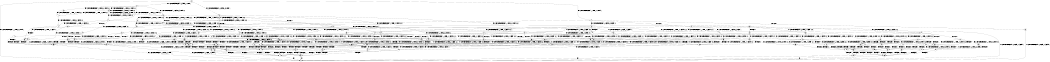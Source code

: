 digraph BCG {
size = "7, 10.5";
center = TRUE;
node [shape = circle];
0 [peripheries = 2];
0 -> 1 [label = "EX !0 !ATOMIC_EXCH_BRANCH (1, +1, TRUE, +0, 2, TRUE) !::"];
0 -> 2 [label = "EX !1 !ATOMIC_EXCH_BRANCH (1, +0, TRUE, +0, 1, TRUE) !::"];
0 -> 3 [label = "EX !2 !ATOMIC_EXCH_BRANCH (1, +0, FALSE, +0, 3, TRUE) !::"];
0 -> 4 [label = "EX !0 !ATOMIC_EXCH_BRANCH (1, +1, TRUE, +0, 2, TRUE) !::"];
2 -> 5 [label = "EX !1 !ATOMIC_EXCH_BRANCH (1, +0, TRUE, +0, 1, TRUE) !:0:1:"];
2 -> 6 [label = "EX !2 !ATOMIC_EXCH_BRANCH (1, +0, FALSE, +0, 3, TRUE) !:0:1:"];
2 -> 7 [label = "EX !0 !ATOMIC_EXCH_BRANCH (1, +1, TRUE, +0, 2, TRUE) !:0:1:"];
2 -> 8 [label = "EX !1 !ATOMIC_EXCH_BRANCH (1, +0, TRUE, +0, 1, TRUE) !:0:1:"];
3 -> 9 [label = "EX !0 !ATOMIC_EXCH_BRANCH (1, +1, TRUE, +0, 2, TRUE) !:0:1:2:"];
3 -> 10 [label = "TERMINATE !2"];
3 -> 11 [label = "EX !1 !ATOMIC_EXCH_BRANCH (1, +0, TRUE, +0, 1, TRUE) !:0:1:2:"];
3 -> 12 [label = "EX !0 !ATOMIC_EXCH_BRANCH (1, +1, TRUE, +0, 2, TRUE) !:0:1:2:"];
4 -> 13 [label = "TERMINATE !0"];
4 -> 14 [label = "TERMINATE !0"];
4 -> 15 [label = "EX !1 !ATOMIC_EXCH_BRANCH (1, +0, TRUE, +0, 1, FALSE) !:0:"];
4 -> 16 [label = "EX !2 !ATOMIC_EXCH_BRANCH (1, +0, FALSE, +0, 3, FALSE) !:0:"];
5 -> 17 [label = "EX !0 !ATOMIC_EXCH_BRANCH (1, +1, TRUE, +0, 2, TRUE) !:0:1:"];
6 -> 18 [label = "EX !1 !ATOMIC_EXCH_BRANCH (1, +0, TRUE, +0, 1, TRUE) !:0:1:2:"];
6 -> 19 [label = "TERMINATE !2"];
6 -> 20 [label = "EX !0 !ATOMIC_EXCH_BRANCH (1, +1, TRUE, +0, 2, TRUE) !:0:1:2:"];
6 -> 11 [label = "EX !1 !ATOMIC_EXCH_BRANCH (1, +0, TRUE, +0, 1, TRUE) !:0:1:2:"];
7 -> 21 [label = "EX !1 !ATOMIC_EXCH_BRANCH (1, +0, TRUE, +0, 1, FALSE) !:0:1:"];
7 -> 22 [label = "TERMINATE !0"];
7 -> 23 [label = "EX !2 !ATOMIC_EXCH_BRANCH (1, +0, FALSE, +0, 3, FALSE) !:0:1:"];
7 -> 24 [label = "EX !1 !ATOMIC_EXCH_BRANCH (1, +0, TRUE, +0, 1, FALSE) !:0:1:"];
8 -> 17 [label = "EX !0 !ATOMIC_EXCH_BRANCH (1, +1, TRUE, +0, 2, TRUE) !:0:1:"];
8 -> 6 [label = "EX !2 !ATOMIC_EXCH_BRANCH (1, +0, FALSE, +0, 3, TRUE) !:0:1:"];
8 -> 7 [label = "EX !0 !ATOMIC_EXCH_BRANCH (1, +1, TRUE, +0, 2, TRUE) !:0:1:"];
8 -> 8 [label = "EX !1 !ATOMIC_EXCH_BRANCH (1, +0, TRUE, +0, 1, TRUE) !:0:1:"];
9 -> 25 [label = "EX !1 !ATOMIC_EXCH_BRANCH (1, +0, TRUE, +0, 1, FALSE) !:0:1:2:"];
10 -> 26 [label = "EX !0 !ATOMIC_EXCH_BRANCH (1, +1, TRUE, +0, 2, TRUE) !:0:1:"];
10 -> 27 [label = "EX !1 !ATOMIC_EXCH_BRANCH (1, +0, TRUE, +0, 1, TRUE) !:0:1:"];
10 -> 28 [label = "EX !0 !ATOMIC_EXCH_BRANCH (1, +1, TRUE, +0, 2, TRUE) !:0:1:"];
11 -> 29 [label = "EX !0 !ATOMIC_EXCH_BRANCH (1, +1, TRUE, +0, 2, TRUE) !:0:1:2:"];
11 -> 19 [label = "TERMINATE !2"];
11 -> 20 [label = "EX !0 !ATOMIC_EXCH_BRANCH (1, +1, TRUE, +0, 2, TRUE) !:0:1:2:"];
11 -> 11 [label = "EX !1 !ATOMIC_EXCH_BRANCH (1, +0, TRUE, +0, 1, TRUE) !:0:1:2:"];
12 -> 25 [label = "EX !1 !ATOMIC_EXCH_BRANCH (1, +0, TRUE, +0, 1, FALSE) !:0:1:2:"];
12 -> 30 [label = "TERMINATE !2"];
12 -> 31 [label = "TERMINATE !0"];
12 -> 32 [label = "EX !1 !ATOMIC_EXCH_BRANCH (1, +0, TRUE, +0, 1, FALSE) !:0:1:2:"];
13 -> 1 [label = "EX !2 !ATOMIC_EXCH_BRANCH (1, +0, FALSE, +0, 3, FALSE) !::"];
14 -> 1 [label = "EX !2 !ATOMIC_EXCH_BRANCH (1, +0, FALSE, +0, 3, FALSE) !::"];
14 -> 33 [label = "EX !1 !ATOMIC_EXCH_BRANCH (1, +0, TRUE, +0, 1, FALSE) !::"];
14 -> 34 [label = "EX !2 !ATOMIC_EXCH_BRANCH (1, +0, FALSE, +0, 3, FALSE) !::"];
15 -> 35 [label = "TERMINATE !0"];
15 -> 36 [label = "TERMINATE !1"];
15 -> 37 [label = "TERMINATE !0"];
15 -> 38 [label = "EX !2 !ATOMIC_EXCH_BRANCH (1, +0, FALSE, +0, 3, TRUE) !:0:1:"];
16 -> 39 [label = "EX !2 !ATOMIC_EXCH_BRANCH (1, +1, TRUE, +0, 3, FALSE) !:0:1:2:"];
16 -> 40 [label = "TERMINATE !0"];
16 -> 41 [label = "EX !1 !ATOMIC_EXCH_BRANCH (1, +0, TRUE, +0, 1, FALSE) !:0:1:2:"];
16 -> 42 [label = "EX !2 !ATOMIC_EXCH_BRANCH (1, +1, TRUE, +0, 3, FALSE) !:0:1:2:"];
17 -> 21 [label = "EX !1 !ATOMIC_EXCH_BRANCH (1, +0, TRUE, +0, 1, FALSE) !:0:1:"];
18 -> 29 [label = "EX !0 !ATOMIC_EXCH_BRANCH (1, +1, TRUE, +0, 2, TRUE) !:0:1:2:"];
19 -> 43 [label = "EX !1 !ATOMIC_EXCH_BRANCH (1, +0, TRUE, +0, 1, TRUE) !:0:1:"];
19 -> 44 [label = "EX !0 !ATOMIC_EXCH_BRANCH (1, +1, TRUE, +0, 2, TRUE) !:0:1:"];
19 -> 27 [label = "EX !1 !ATOMIC_EXCH_BRANCH (1, +0, TRUE, +0, 1, TRUE) !:0:1:"];
20 -> 25 [label = "EX !1 !ATOMIC_EXCH_BRANCH (1, +0, TRUE, +0, 1, FALSE) !:0:1:2:"];
20 -> 45 [label = "TERMINATE !2"];
20 -> 46 [label = "TERMINATE !0"];
20 -> 32 [label = "EX !1 !ATOMIC_EXCH_BRANCH (1, +0, TRUE, +0, 1, FALSE) !:0:1:2:"];
21 -> 35 [label = "TERMINATE !0"];
22 -> 47 [label = "EX !1 !ATOMIC_EXCH_BRANCH (1, +0, TRUE, +0, 1, FALSE) !:1:"];
22 -> 48 [label = "EX !2 !ATOMIC_EXCH_BRANCH (1, +0, FALSE, +0, 3, FALSE) !:1:"];
22 -> 49 [label = "EX !1 !ATOMIC_EXCH_BRANCH (1, +0, TRUE, +0, 1, FALSE) !:1:"];
23 -> 50 [label = "EX !1 !ATOMIC_EXCH_BRANCH (1, +0, TRUE, +0, 1, FALSE) !:0:1:2:"];
23 -> 51 [label = "TERMINATE !0"];
23 -> 52 [label = "EX !2 !ATOMIC_EXCH_BRANCH (1, +1, TRUE, +0, 3, FALSE) !:0:1:2:"];
23 -> 41 [label = "EX !1 !ATOMIC_EXCH_BRANCH (1, +0, TRUE, +0, 1, FALSE) !:0:1:2:"];
24 -> 35 [label = "TERMINATE !0"];
24 -> 36 [label = "TERMINATE !1"];
24 -> 37 [label = "TERMINATE !0"];
24 -> 38 [label = "EX !2 !ATOMIC_EXCH_BRANCH (1, +0, FALSE, +0, 3, TRUE) !:0:1:"];
25 -> 53 [label = "TERMINATE !0"];
26 -> 54 [label = "EX !1 !ATOMIC_EXCH_BRANCH (1, +0, TRUE, +0, 1, FALSE) !:0:1:"];
27 -> 55 [label = "EX !0 !ATOMIC_EXCH_BRANCH (1, +1, TRUE, +0, 2, TRUE) !:0:1:"];
27 -> 44 [label = "EX !0 !ATOMIC_EXCH_BRANCH (1, +1, TRUE, +0, 2, TRUE) !:0:1:"];
27 -> 27 [label = "EX !1 !ATOMIC_EXCH_BRANCH (1, +0, TRUE, +0, 1, TRUE) !:0:1:"];
28 -> 54 [label = "EX !1 !ATOMIC_EXCH_BRANCH (1, +0, TRUE, +0, 1, FALSE) !:0:1:"];
28 -> 56 [label = "TERMINATE !0"];
28 -> 57 [label = "EX !1 !ATOMIC_EXCH_BRANCH (1, +0, TRUE, +0, 1, FALSE) !:0:1:"];
29 -> 25 [label = "EX !1 !ATOMIC_EXCH_BRANCH (1, +0, TRUE, +0, 1, FALSE) !:0:1:2:"];
30 -> 54 [label = "EX !1 !ATOMIC_EXCH_BRANCH (1, +0, TRUE, +0, 1, FALSE) !:0:1:"];
30 -> 56 [label = "TERMINATE !0"];
30 -> 57 [label = "EX !1 !ATOMIC_EXCH_BRANCH (1, +0, TRUE, +0, 1, FALSE) !:0:1:"];
31 -> 58 [label = "EX !1 !ATOMIC_EXCH_BRANCH (1, +0, TRUE, +0, 1, FALSE) !:1:2:"];
31 -> 56 [label = "TERMINATE !2"];
31 -> 59 [label = "EX !1 !ATOMIC_EXCH_BRANCH (1, +0, TRUE, +0, 1, FALSE) !:1:2:"];
32 -> 53 [label = "TERMINATE !0"];
32 -> 60 [label = "TERMINATE !1"];
32 -> 61 [label = "TERMINATE !2"];
32 -> 62 [label = "TERMINATE !0"];
33 -> 63 [label = "TERMINATE !1"];
33 -> 64 [label = "TERMINATE !1"];
33 -> 65 [label = "EX !2 !ATOMIC_EXCH_BRANCH (1, +0, FALSE, +0, 3, TRUE) !:1:"];
34 -> 66 [label = "EX !2 !ATOMIC_EXCH_BRANCH (1, +1, TRUE, +0, 3, FALSE) !:1:2:"];
34 -> 67 [label = "EX !1 !ATOMIC_EXCH_BRANCH (1, +0, TRUE, +0, 1, FALSE) !:1:2:"];
34 -> 68 [label = "EX !2 !ATOMIC_EXCH_BRANCH (1, +1, TRUE, +0, 3, FALSE) !:1:2:"];
35 -> 63 [label = "TERMINATE !1"];
36 -> 63 [label = "TERMINATE !0"];
36 -> 64 [label = "TERMINATE !0"];
36 -> 69 [label = "EX !2 !ATOMIC_EXCH_BRANCH (1, +0, FALSE, +0, 3, TRUE) !:0:"];
37 -> 63 [label = "TERMINATE !1"];
37 -> 64 [label = "TERMINATE !1"];
37 -> 65 [label = "EX !2 !ATOMIC_EXCH_BRANCH (1, +0, FALSE, +0, 3, TRUE) !:1:"];
38 -> 53 [label = "TERMINATE !0"];
38 -> 60 [label = "TERMINATE !1"];
38 -> 61 [label = "TERMINATE !2"];
38 -> 62 [label = "TERMINATE !0"];
39 -> 25 [label = "EX !1 !ATOMIC_EXCH_BRANCH (1, +0, TRUE, +0, 1, FALSE) !:0:1:2:"];
40 -> 66 [label = "EX !2 !ATOMIC_EXCH_BRANCH (1, +1, TRUE, +0, 3, FALSE) !:1:2:"];
40 -> 67 [label = "EX !1 !ATOMIC_EXCH_BRANCH (1, +0, TRUE, +0, 1, FALSE) !:1:2:"];
40 -> 68 [label = "EX !2 !ATOMIC_EXCH_BRANCH (1, +1, TRUE, +0, 3, FALSE) !:1:2:"];
41 -> 70 [label = "EX !2 !ATOMIC_EXCH_BRANCH (1, +1, TRUE, +0, 3, TRUE) !:0:1:2:"];
41 -> 71 [label = "TERMINATE !1"];
41 -> 72 [label = "TERMINATE !0"];
41 -> 73 [label = "EX !2 !ATOMIC_EXCH_BRANCH (1, +1, TRUE, +0, 3, TRUE) !:0:1:2:"];
42 -> 25 [label = "EX !1 !ATOMIC_EXCH_BRANCH (1, +0, TRUE, +0, 1, FALSE) !:0:1:2:"];
42 -> 30 [label = "TERMINATE !2"];
42 -> 31 [label = "TERMINATE !0"];
42 -> 32 [label = "EX !1 !ATOMIC_EXCH_BRANCH (1, +0, TRUE, +0, 1, FALSE) !:0:1:2:"];
43 -> 55 [label = "EX !0 !ATOMIC_EXCH_BRANCH (1, +1, TRUE, +0, 2, TRUE) !:0:1:"];
44 -> 54 [label = "EX !1 !ATOMIC_EXCH_BRANCH (1, +0, TRUE, +0, 1, FALSE) !:0:1:"];
44 -> 74 [label = "TERMINATE !0"];
44 -> 57 [label = "EX !1 !ATOMIC_EXCH_BRANCH (1, +0, TRUE, +0, 1, FALSE) !:0:1:"];
45 -> 54 [label = "EX !1 !ATOMIC_EXCH_BRANCH (1, +0, TRUE, +0, 1, FALSE) !:0:1:"];
45 -> 74 [label = "TERMINATE !0"];
45 -> 57 [label = "EX !1 !ATOMIC_EXCH_BRANCH (1, +0, TRUE, +0, 1, FALSE) !:0:1:"];
46 -> 58 [label = "EX !1 !ATOMIC_EXCH_BRANCH (1, +0, TRUE, +0, 1, FALSE) !:1:2:"];
46 -> 74 [label = "TERMINATE !2"];
46 -> 59 [label = "EX !1 !ATOMIC_EXCH_BRANCH (1, +0, TRUE, +0, 1, FALSE) !:1:2:"];
47 -> 63 [label = "TERMINATE !1"];
48 -> 75 [label = "EX !1 !ATOMIC_EXCH_BRANCH (1, +0, TRUE, +0, 1, FALSE) !:1:2:"];
48 -> 76 [label = "EX !2 !ATOMIC_EXCH_BRANCH (1, +1, TRUE, +0, 3, FALSE) !:1:2:"];
48 -> 67 [label = "EX !1 !ATOMIC_EXCH_BRANCH (1, +0, TRUE, +0, 1, FALSE) !:1:2:"];
49 -> 63 [label = "TERMINATE !1"];
49 -> 64 [label = "TERMINATE !1"];
49 -> 65 [label = "EX !2 !ATOMIC_EXCH_BRANCH (1, +0, FALSE, +0, 3, TRUE) !:1:"];
50 -> 70 [label = "EX !2 !ATOMIC_EXCH_BRANCH (1, +1, TRUE, +0, 3, TRUE) !:0:1:2:"];
51 -> 75 [label = "EX !1 !ATOMIC_EXCH_BRANCH (1, +0, TRUE, +0, 1, FALSE) !:1:2:"];
51 -> 76 [label = "EX !2 !ATOMIC_EXCH_BRANCH (1, +1, TRUE, +0, 3, FALSE) !:1:2:"];
51 -> 67 [label = "EX !1 !ATOMIC_EXCH_BRANCH (1, +0, TRUE, +0, 1, FALSE) !:1:2:"];
52 -> 25 [label = "EX !1 !ATOMIC_EXCH_BRANCH (1, +0, TRUE, +0, 1, FALSE) !:0:1:2:"];
52 -> 45 [label = "TERMINATE !2"];
52 -> 46 [label = "TERMINATE !0"];
52 -> 32 [label = "EX !1 !ATOMIC_EXCH_BRANCH (1, +0, TRUE, +0, 1, FALSE) !:0:1:2:"];
53 -> 77 [label = "TERMINATE !2"];
54 -> 77 [label = "TERMINATE !0"];
55 -> 54 [label = "EX !1 !ATOMIC_EXCH_BRANCH (1, +0, TRUE, +0, 1, FALSE) !:0:1:"];
56 -> 78 [label = "EX !1 !ATOMIC_EXCH_BRANCH (1, +0, TRUE, +0, 1, FALSE) !:1:"];
56 -> 79 [label = "EX !1 !ATOMIC_EXCH_BRANCH (1, +0, TRUE, +0, 1, FALSE) !:1:"];
57 -> 77 [label = "TERMINATE !0"];
57 -> 80 [label = "TERMINATE !1"];
57 -> 81 [label = "TERMINATE !0"];
58 -> 77 [label = "TERMINATE !2"];
59 -> 77 [label = "TERMINATE !2"];
59 -> 82 [label = "TERMINATE !1"];
59 -> 81 [label = "TERMINATE !2"];
60 -> 83 [label = "TERMINATE !0"];
60 -> 80 [label = "TERMINATE !2"];
60 -> 82 [label = "TERMINATE !0"];
61 -> 77 [label = "TERMINATE !0"];
61 -> 80 [label = "TERMINATE !1"];
61 -> 81 [label = "TERMINATE !0"];
62 -> 77 [label = "TERMINATE !2"];
62 -> 82 [label = "TERMINATE !1"];
62 -> 81 [label = "TERMINATE !2"];
63 -> 1 [label = "EX !2 !ATOMIC_EXCH_BRANCH (1, +0, FALSE, +0, 3, TRUE) !::"];
64 -> 1 [label = "EX !2 !ATOMIC_EXCH_BRANCH (1, +0, FALSE, +0, 3, TRUE) !::"];
64 -> 84 [label = "EX !2 !ATOMIC_EXCH_BRANCH (1, +0, FALSE, +0, 3, TRUE) !::"];
65 -> 77 [label = "TERMINATE !2"];
65 -> 82 [label = "TERMINATE !1"];
65 -> 81 [label = "TERMINATE !2"];
66 -> 58 [label = "EX !1 !ATOMIC_EXCH_BRANCH (1, +0, TRUE, +0, 1, FALSE) !:1:2:"];
67 -> 85 [label = "EX !2 !ATOMIC_EXCH_BRANCH (1, +1, TRUE, +0, 3, TRUE) !:1:2:"];
67 -> 86 [label = "TERMINATE !1"];
67 -> 87 [label = "EX !2 !ATOMIC_EXCH_BRANCH (1, +1, TRUE, +0, 3, TRUE) !:1:2:"];
68 -> 58 [label = "EX !1 !ATOMIC_EXCH_BRANCH (1, +0, TRUE, +0, 1, FALSE) !:1:2:"];
68 -> 56 [label = "TERMINATE !2"];
68 -> 59 [label = "EX !1 !ATOMIC_EXCH_BRANCH (1, +0, TRUE, +0, 1, FALSE) !:1:2:"];
69 -> 83 [label = "TERMINATE !0"];
69 -> 80 [label = "TERMINATE !2"];
69 -> 82 [label = "TERMINATE !0"];
70 -> 88 [label = "TERMINATE !0"];
71 -> 89 [label = "EX !2 !ATOMIC_EXCH_BRANCH (1, +1, TRUE, +0, 3, TRUE) !:0:2:"];
71 -> 86 [label = "TERMINATE !0"];
71 -> 90 [label = "EX !2 !ATOMIC_EXCH_BRANCH (1, +1, TRUE, +0, 3, TRUE) !:0:2:"];
72 -> 85 [label = "EX !2 !ATOMIC_EXCH_BRANCH (1, +1, TRUE, +0, 3, TRUE) !:1:2:"];
72 -> 86 [label = "TERMINATE !1"];
72 -> 87 [label = "EX !2 !ATOMIC_EXCH_BRANCH (1, +1, TRUE, +0, 3, TRUE) !:1:2:"];
73 -> 88 [label = "TERMINATE !0"];
73 -> 91 [label = "TERMINATE !1"];
73 -> 92 [label = "TERMINATE !2"];
73 -> 93 [label = "TERMINATE !0"];
74 -> 78 [label = "EX !1 !ATOMIC_EXCH_BRANCH (1, +0, TRUE, +0, 1, FALSE) !:1:"];
74 -> 79 [label = "EX !1 !ATOMIC_EXCH_BRANCH (1, +0, TRUE, +0, 1, FALSE) !:1:"];
75 -> 85 [label = "EX !2 !ATOMIC_EXCH_BRANCH (1, +1, TRUE, +0, 3, TRUE) !:1:2:"];
76 -> 58 [label = "EX !1 !ATOMIC_EXCH_BRANCH (1, +0, TRUE, +0, 1, FALSE) !:1:2:"];
76 -> 74 [label = "TERMINATE !2"];
76 -> 59 [label = "EX !1 !ATOMIC_EXCH_BRANCH (1, +0, TRUE, +0, 1, FALSE) !:1:2:"];
77 -> 94 [label = "TERMINATE !1"];
78 -> 94 [label = "TERMINATE !1"];
79 -> 94 [label = "TERMINATE !1"];
79 -> 95 [label = "TERMINATE !1"];
80 -> 94 [label = "TERMINATE !0"];
80 -> 95 [label = "TERMINATE !0"];
81 -> 94 [label = "TERMINATE !1"];
81 -> 95 [label = "TERMINATE !1"];
82 -> 94 [label = "TERMINATE !2"];
82 -> 95 [label = "TERMINATE !2"];
83 -> 94 [label = "TERMINATE !2"];
84 -> 94 [label = "TERMINATE !2"];
84 -> 95 [label = "TERMINATE !2"];
85 -> 96 [label = "TERMINATE !2"];
86 -> 97 [label = "EX !2 !ATOMIC_EXCH_BRANCH (1, +1, TRUE, +0, 3, TRUE) !:2:"];
86 -> 98 [label = "EX !2 !ATOMIC_EXCH_BRANCH (1, +1, TRUE, +0, 3, TRUE) !:2:"];
87 -> 96 [label = "TERMINATE !2"];
87 -> 99 [label = "TERMINATE !1"];
87 -> 100 [label = "TERMINATE !2"];
88 -> 96 [label = "TERMINATE !2"];
89 -> 101 [label = "TERMINATE !0"];
90 -> 101 [label = "TERMINATE !0"];
90 -> 102 [label = "TERMINATE !2"];
90 -> 99 [label = "TERMINATE !0"];
91 -> 101 [label = "TERMINATE !0"];
91 -> 102 [label = "TERMINATE !2"];
91 -> 99 [label = "TERMINATE !0"];
92 -> 96 [label = "TERMINATE !0"];
92 -> 102 [label = "TERMINATE !1"];
92 -> 100 [label = "TERMINATE !0"];
93 -> 96 [label = "TERMINATE !2"];
93 -> 99 [label = "TERMINATE !1"];
93 -> 100 [label = "TERMINATE !2"];
94 -> 1 [label = "exit"];
95 -> 1 [label = "exit"];
96 -> 103 [label = "TERMINATE !1"];
97 -> 103 [label = "TERMINATE !2"];
98 -> 103 [label = "TERMINATE !2"];
98 -> 104 [label = "TERMINATE !2"];
99 -> 103 [label = "TERMINATE !2"];
99 -> 104 [label = "TERMINATE !2"];
100 -> 103 [label = "TERMINATE !1"];
100 -> 104 [label = "TERMINATE !1"];
101 -> 103 [label = "TERMINATE !2"];
102 -> 103 [label = "TERMINATE !0"];
102 -> 104 [label = "TERMINATE !0"];
103 -> 1 [label = "exit"];
104 -> 1 [label = "exit"];
}
